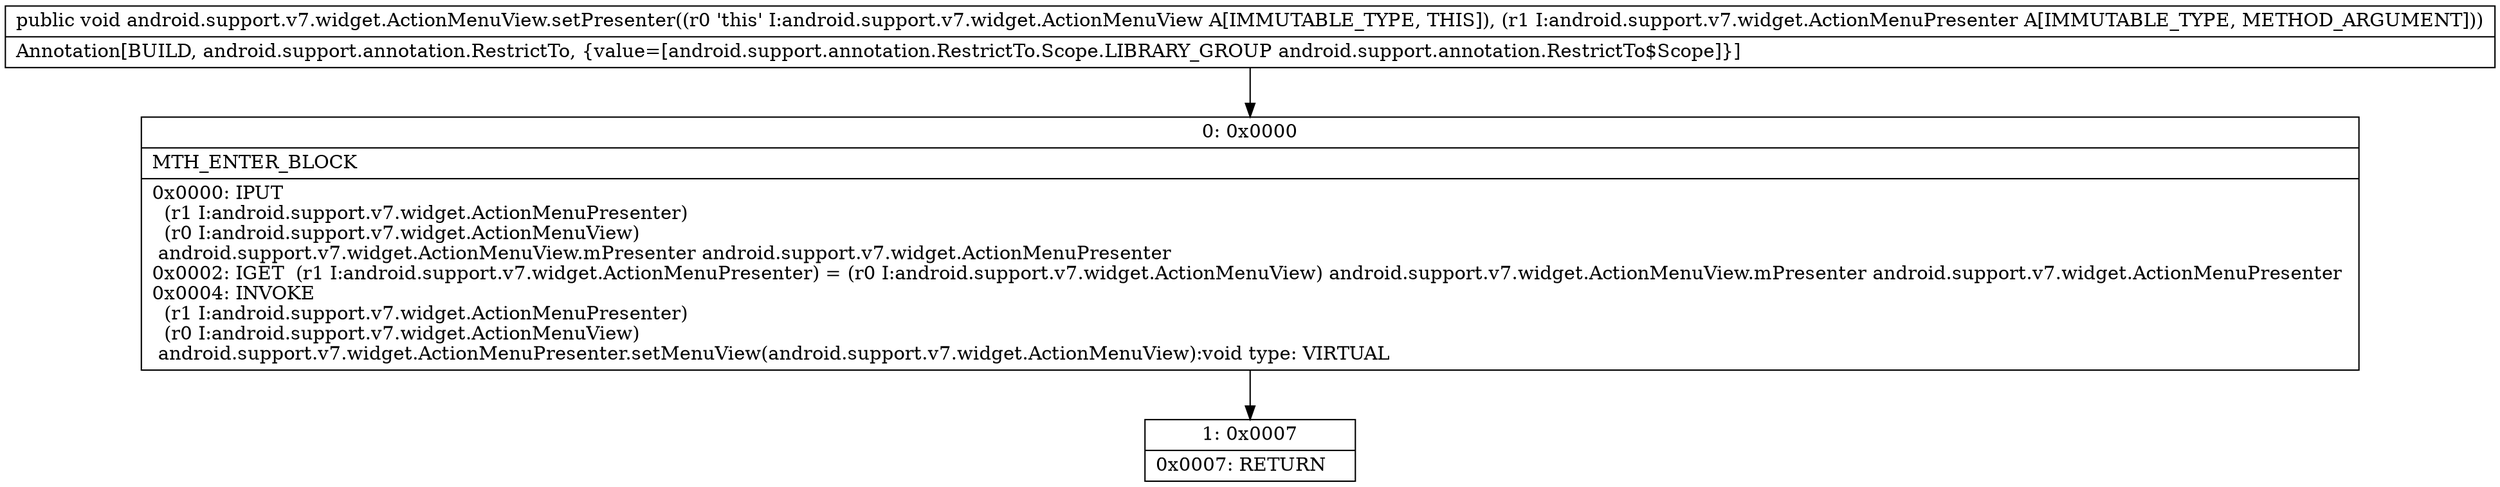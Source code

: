 digraph "CFG forandroid.support.v7.widget.ActionMenuView.setPresenter(Landroid\/support\/v7\/widget\/ActionMenuPresenter;)V" {
Node_0 [shape=record,label="{0\:\ 0x0000|MTH_ENTER_BLOCK\l|0x0000: IPUT  \l  (r1 I:android.support.v7.widget.ActionMenuPresenter)\l  (r0 I:android.support.v7.widget.ActionMenuView)\l android.support.v7.widget.ActionMenuView.mPresenter android.support.v7.widget.ActionMenuPresenter \l0x0002: IGET  (r1 I:android.support.v7.widget.ActionMenuPresenter) = (r0 I:android.support.v7.widget.ActionMenuView) android.support.v7.widget.ActionMenuView.mPresenter android.support.v7.widget.ActionMenuPresenter \l0x0004: INVOKE  \l  (r1 I:android.support.v7.widget.ActionMenuPresenter)\l  (r0 I:android.support.v7.widget.ActionMenuView)\l android.support.v7.widget.ActionMenuPresenter.setMenuView(android.support.v7.widget.ActionMenuView):void type: VIRTUAL \l}"];
Node_1 [shape=record,label="{1\:\ 0x0007|0x0007: RETURN   \l}"];
MethodNode[shape=record,label="{public void android.support.v7.widget.ActionMenuView.setPresenter((r0 'this' I:android.support.v7.widget.ActionMenuView A[IMMUTABLE_TYPE, THIS]), (r1 I:android.support.v7.widget.ActionMenuPresenter A[IMMUTABLE_TYPE, METHOD_ARGUMENT]))  | Annotation[BUILD, android.support.annotation.RestrictTo, \{value=[android.support.annotation.RestrictTo.Scope.LIBRARY_GROUP android.support.annotation.RestrictTo$Scope]\}]\l}"];
MethodNode -> Node_0;
Node_0 -> Node_1;
}

